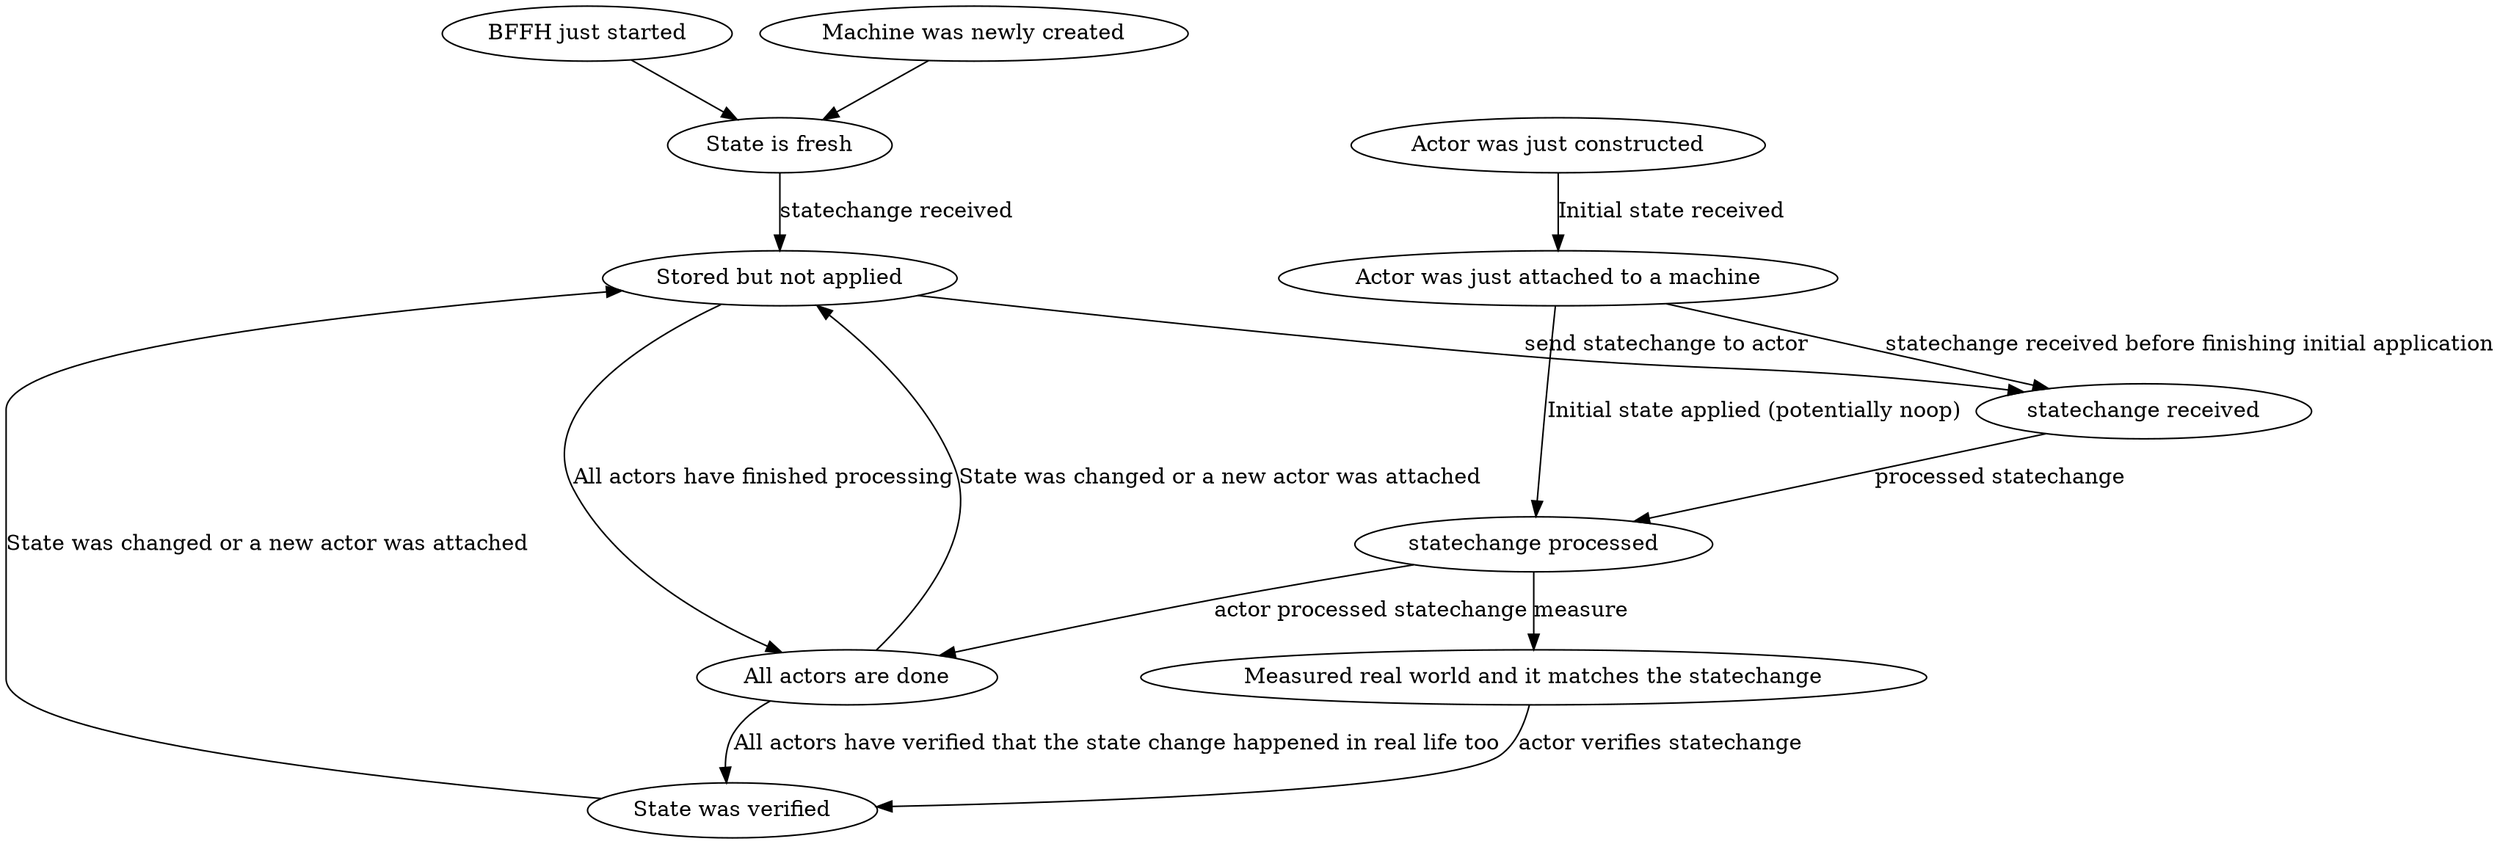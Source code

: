 strict digraph state {
    started
        [label="BFFH just started"];
    created
        [label="Machine was newly created"];

    fresh
        [label="State is fresh"];

    started -> fresh;
    created -> fresh;

    unapplied
        [label="Stored but not applied"];
    applied
        [label="All actors are done"];
    verified
        [label="State was verified"];

    fresh -> unapplied
        [label="statechange received"];
    unapplied -> applied
        [label="All actors have finished processing"];
    applied -> verified
        [label="All actors have verified that the state change happened in real life too"];

    applied -> unapplied
        [label="State was changed or a new actor was attached"];
    verified -> unapplied
        [label="State was changed or a new actor was attached"];

    subgraph "actor" {
        actor_fresh
            [label="Actor was just constructed"];
        actor_attached
            [label="Actor was just attached to a machine"];
        actor_unapplied
            [label="statechange received"];
        actor_applied
            [label="statechange processed"];
        actor_verified
            [label="Measured real world and it matches the statechange"];

        actor_fresh -> actor_attached
            [label="Initial state received"];
        actor_attached -> actor_applied
            [label="Initial state applied (potentially noop)"];
        actor_attached -> actor_unapplied
            [label="statechange received before finishing initial application"];
        actor_unapplied -> actor_applied
            [label="processed statechange"];
        actor_applied -> actor_verified
            [label="measure"];
    }

    unapplied -> actor_unapplied
        [label="send statechange to actor"];
    actor_applied -> applied
        [label="actor processed statechange"];
    actor_verified -> verified
        [label="actor verifies statechange"];
}
